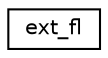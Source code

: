 digraph "Graphical Class Hierarchy"
{
  edge [fontname="Helvetica",fontsize="10",labelfontname="Helvetica",labelfontsize="10"];
  node [fontname="Helvetica",fontsize="10",shape=record];
  rankdir="LR";
  Node0 [label="ext_fl",height=0.2,width=0.4,color="black", fillcolor="white", style="filled",URL="$classext__fl.html"];
}

